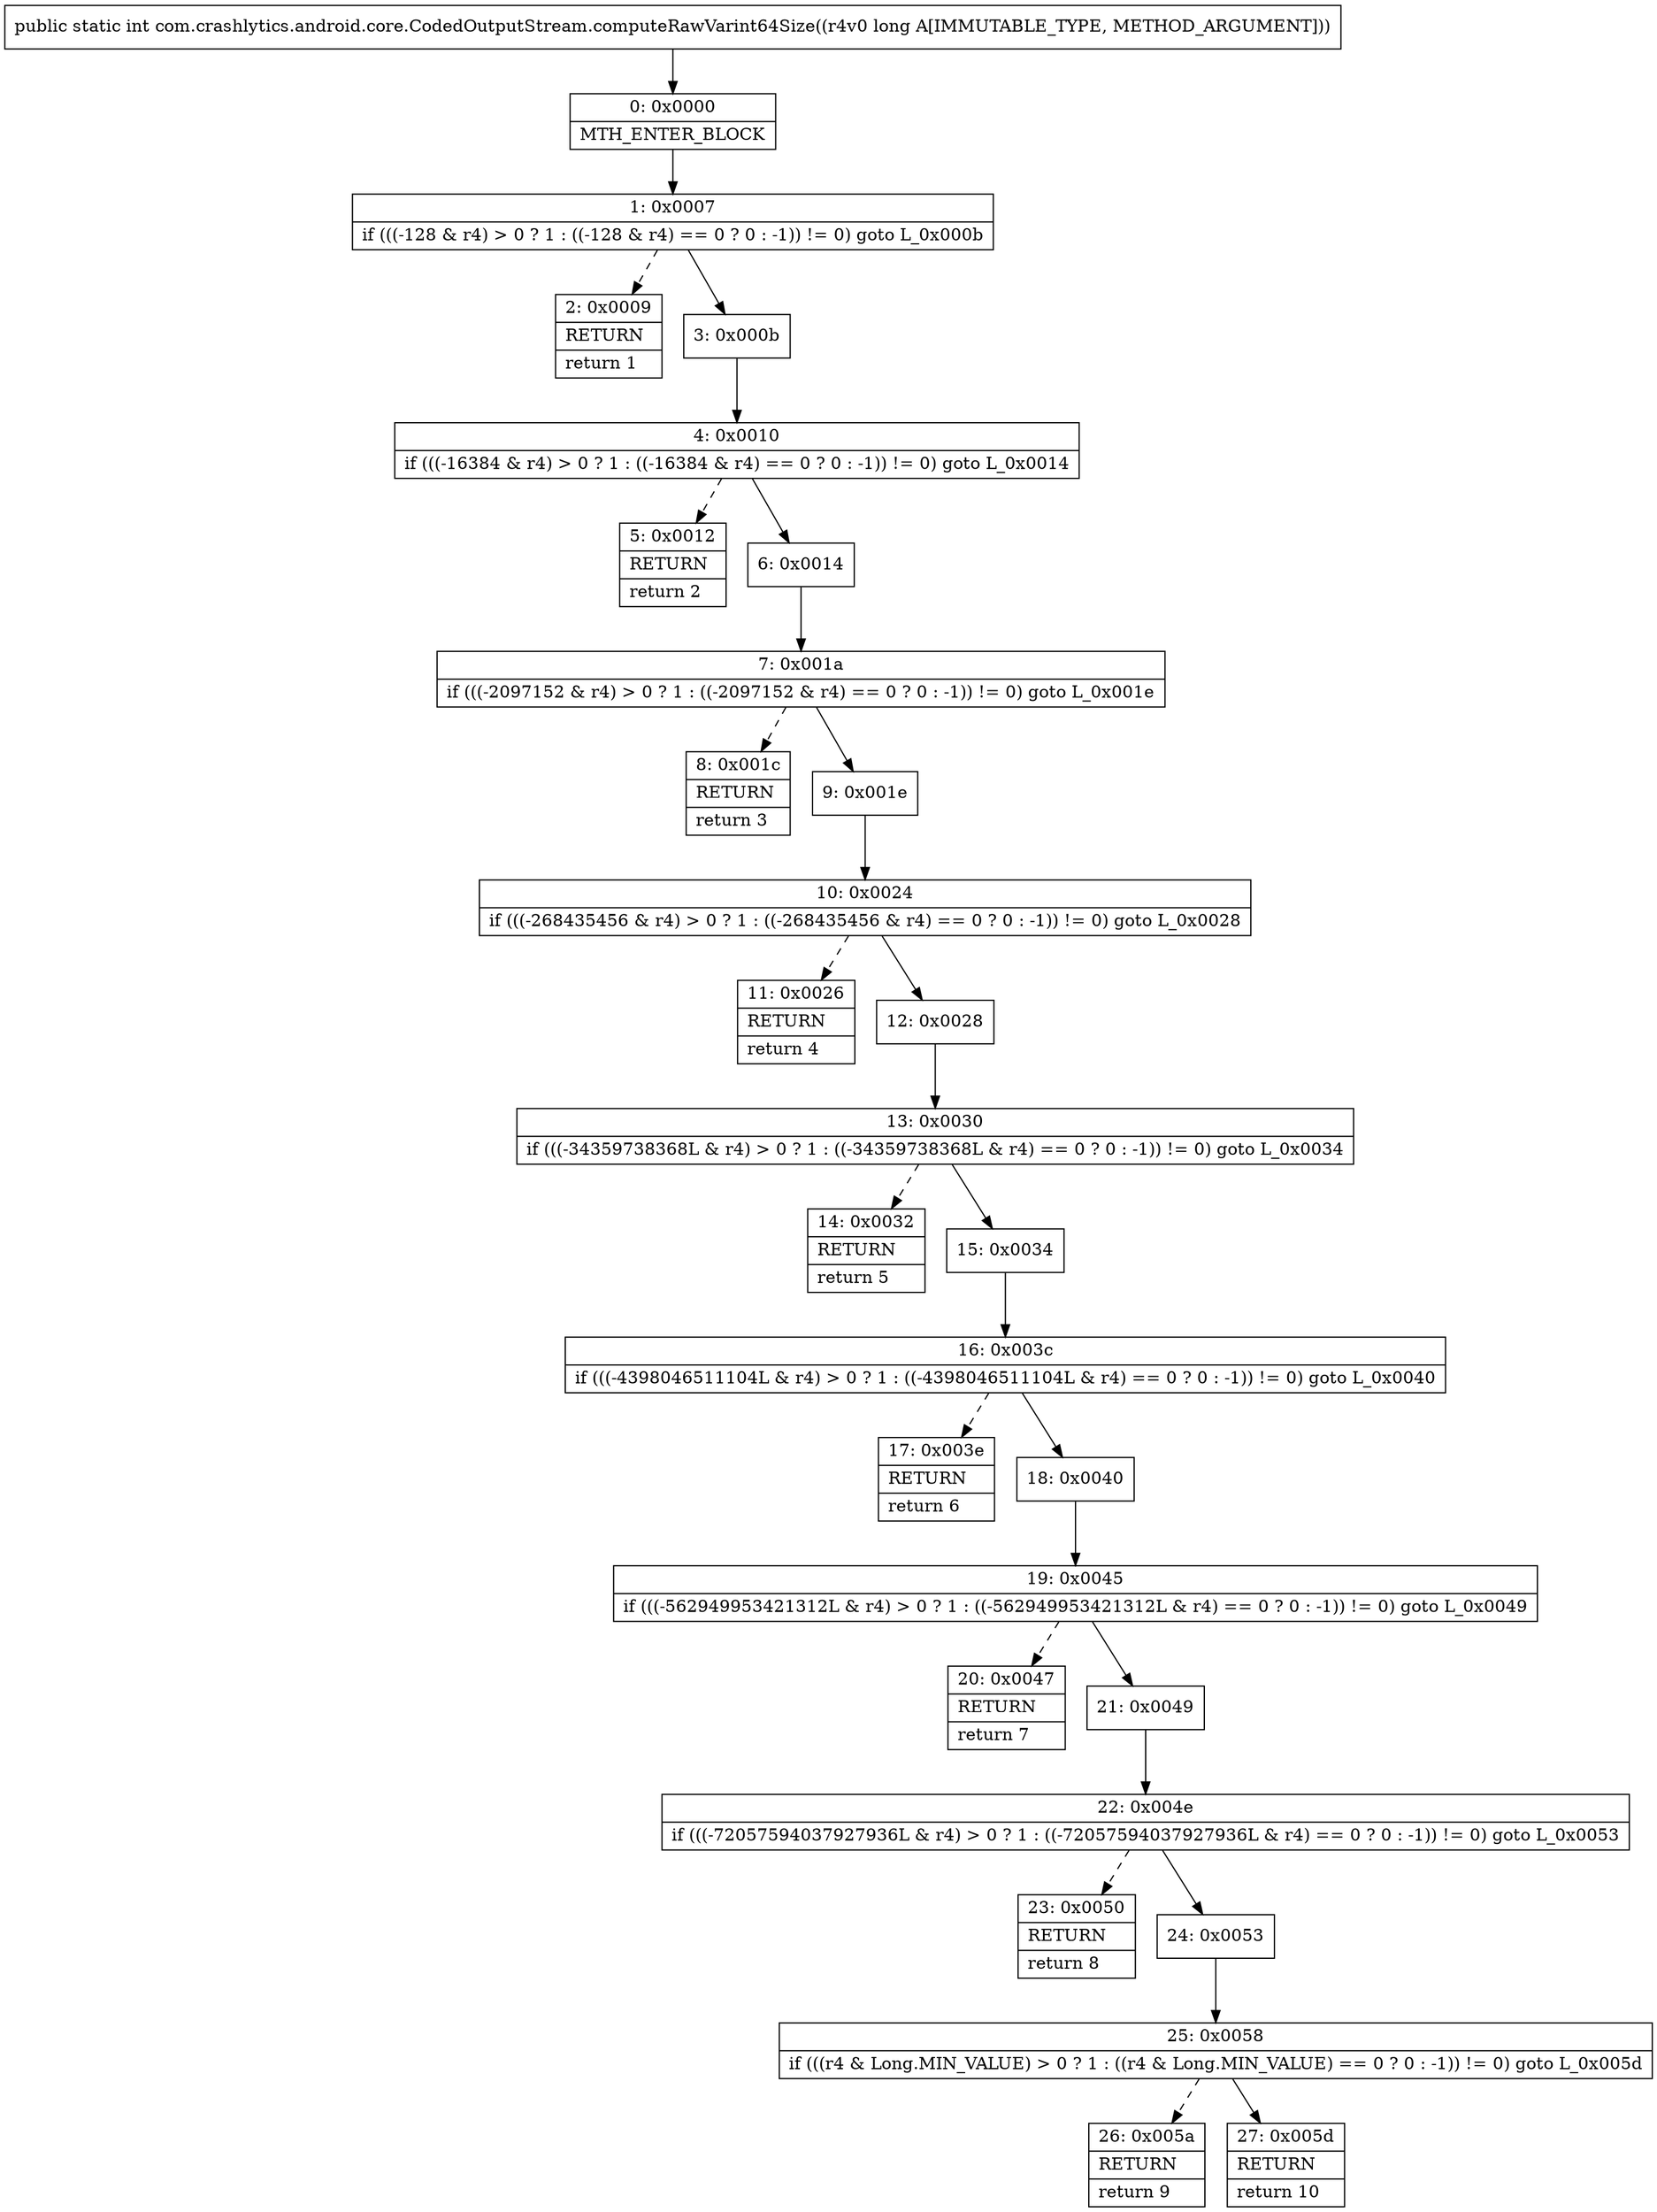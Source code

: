 digraph "CFG forcom.crashlytics.android.core.CodedOutputStream.computeRawVarint64Size(J)I" {
Node_0 [shape=record,label="{0\:\ 0x0000|MTH_ENTER_BLOCK\l}"];
Node_1 [shape=record,label="{1\:\ 0x0007|if (((\-128 & r4) \> 0 ? 1 : ((\-128 & r4) == 0 ? 0 : \-1)) != 0) goto L_0x000b\l}"];
Node_2 [shape=record,label="{2\:\ 0x0009|RETURN\l|return 1\l}"];
Node_3 [shape=record,label="{3\:\ 0x000b}"];
Node_4 [shape=record,label="{4\:\ 0x0010|if (((\-16384 & r4) \> 0 ? 1 : ((\-16384 & r4) == 0 ? 0 : \-1)) != 0) goto L_0x0014\l}"];
Node_5 [shape=record,label="{5\:\ 0x0012|RETURN\l|return 2\l}"];
Node_6 [shape=record,label="{6\:\ 0x0014}"];
Node_7 [shape=record,label="{7\:\ 0x001a|if (((\-2097152 & r4) \> 0 ? 1 : ((\-2097152 & r4) == 0 ? 0 : \-1)) != 0) goto L_0x001e\l}"];
Node_8 [shape=record,label="{8\:\ 0x001c|RETURN\l|return 3\l}"];
Node_9 [shape=record,label="{9\:\ 0x001e}"];
Node_10 [shape=record,label="{10\:\ 0x0024|if (((\-268435456 & r4) \> 0 ? 1 : ((\-268435456 & r4) == 0 ? 0 : \-1)) != 0) goto L_0x0028\l}"];
Node_11 [shape=record,label="{11\:\ 0x0026|RETURN\l|return 4\l}"];
Node_12 [shape=record,label="{12\:\ 0x0028}"];
Node_13 [shape=record,label="{13\:\ 0x0030|if (((\-34359738368L & r4) \> 0 ? 1 : ((\-34359738368L & r4) == 0 ? 0 : \-1)) != 0) goto L_0x0034\l}"];
Node_14 [shape=record,label="{14\:\ 0x0032|RETURN\l|return 5\l}"];
Node_15 [shape=record,label="{15\:\ 0x0034}"];
Node_16 [shape=record,label="{16\:\ 0x003c|if (((\-4398046511104L & r4) \> 0 ? 1 : ((\-4398046511104L & r4) == 0 ? 0 : \-1)) != 0) goto L_0x0040\l}"];
Node_17 [shape=record,label="{17\:\ 0x003e|RETURN\l|return 6\l}"];
Node_18 [shape=record,label="{18\:\ 0x0040}"];
Node_19 [shape=record,label="{19\:\ 0x0045|if (((\-562949953421312L & r4) \> 0 ? 1 : ((\-562949953421312L & r4) == 0 ? 0 : \-1)) != 0) goto L_0x0049\l}"];
Node_20 [shape=record,label="{20\:\ 0x0047|RETURN\l|return 7\l}"];
Node_21 [shape=record,label="{21\:\ 0x0049}"];
Node_22 [shape=record,label="{22\:\ 0x004e|if (((\-72057594037927936L & r4) \> 0 ? 1 : ((\-72057594037927936L & r4) == 0 ? 0 : \-1)) != 0) goto L_0x0053\l}"];
Node_23 [shape=record,label="{23\:\ 0x0050|RETURN\l|return 8\l}"];
Node_24 [shape=record,label="{24\:\ 0x0053}"];
Node_25 [shape=record,label="{25\:\ 0x0058|if (((r4 & Long.MIN_VALUE) \> 0 ? 1 : ((r4 & Long.MIN_VALUE) == 0 ? 0 : \-1)) != 0) goto L_0x005d\l}"];
Node_26 [shape=record,label="{26\:\ 0x005a|RETURN\l|return 9\l}"];
Node_27 [shape=record,label="{27\:\ 0x005d|RETURN\l|return 10\l}"];
MethodNode[shape=record,label="{public static int com.crashlytics.android.core.CodedOutputStream.computeRawVarint64Size((r4v0 long A[IMMUTABLE_TYPE, METHOD_ARGUMENT])) }"];
MethodNode -> Node_0;
Node_0 -> Node_1;
Node_1 -> Node_2[style=dashed];
Node_1 -> Node_3;
Node_3 -> Node_4;
Node_4 -> Node_5[style=dashed];
Node_4 -> Node_6;
Node_6 -> Node_7;
Node_7 -> Node_8[style=dashed];
Node_7 -> Node_9;
Node_9 -> Node_10;
Node_10 -> Node_11[style=dashed];
Node_10 -> Node_12;
Node_12 -> Node_13;
Node_13 -> Node_14[style=dashed];
Node_13 -> Node_15;
Node_15 -> Node_16;
Node_16 -> Node_17[style=dashed];
Node_16 -> Node_18;
Node_18 -> Node_19;
Node_19 -> Node_20[style=dashed];
Node_19 -> Node_21;
Node_21 -> Node_22;
Node_22 -> Node_23[style=dashed];
Node_22 -> Node_24;
Node_24 -> Node_25;
Node_25 -> Node_26[style=dashed];
Node_25 -> Node_27;
}

